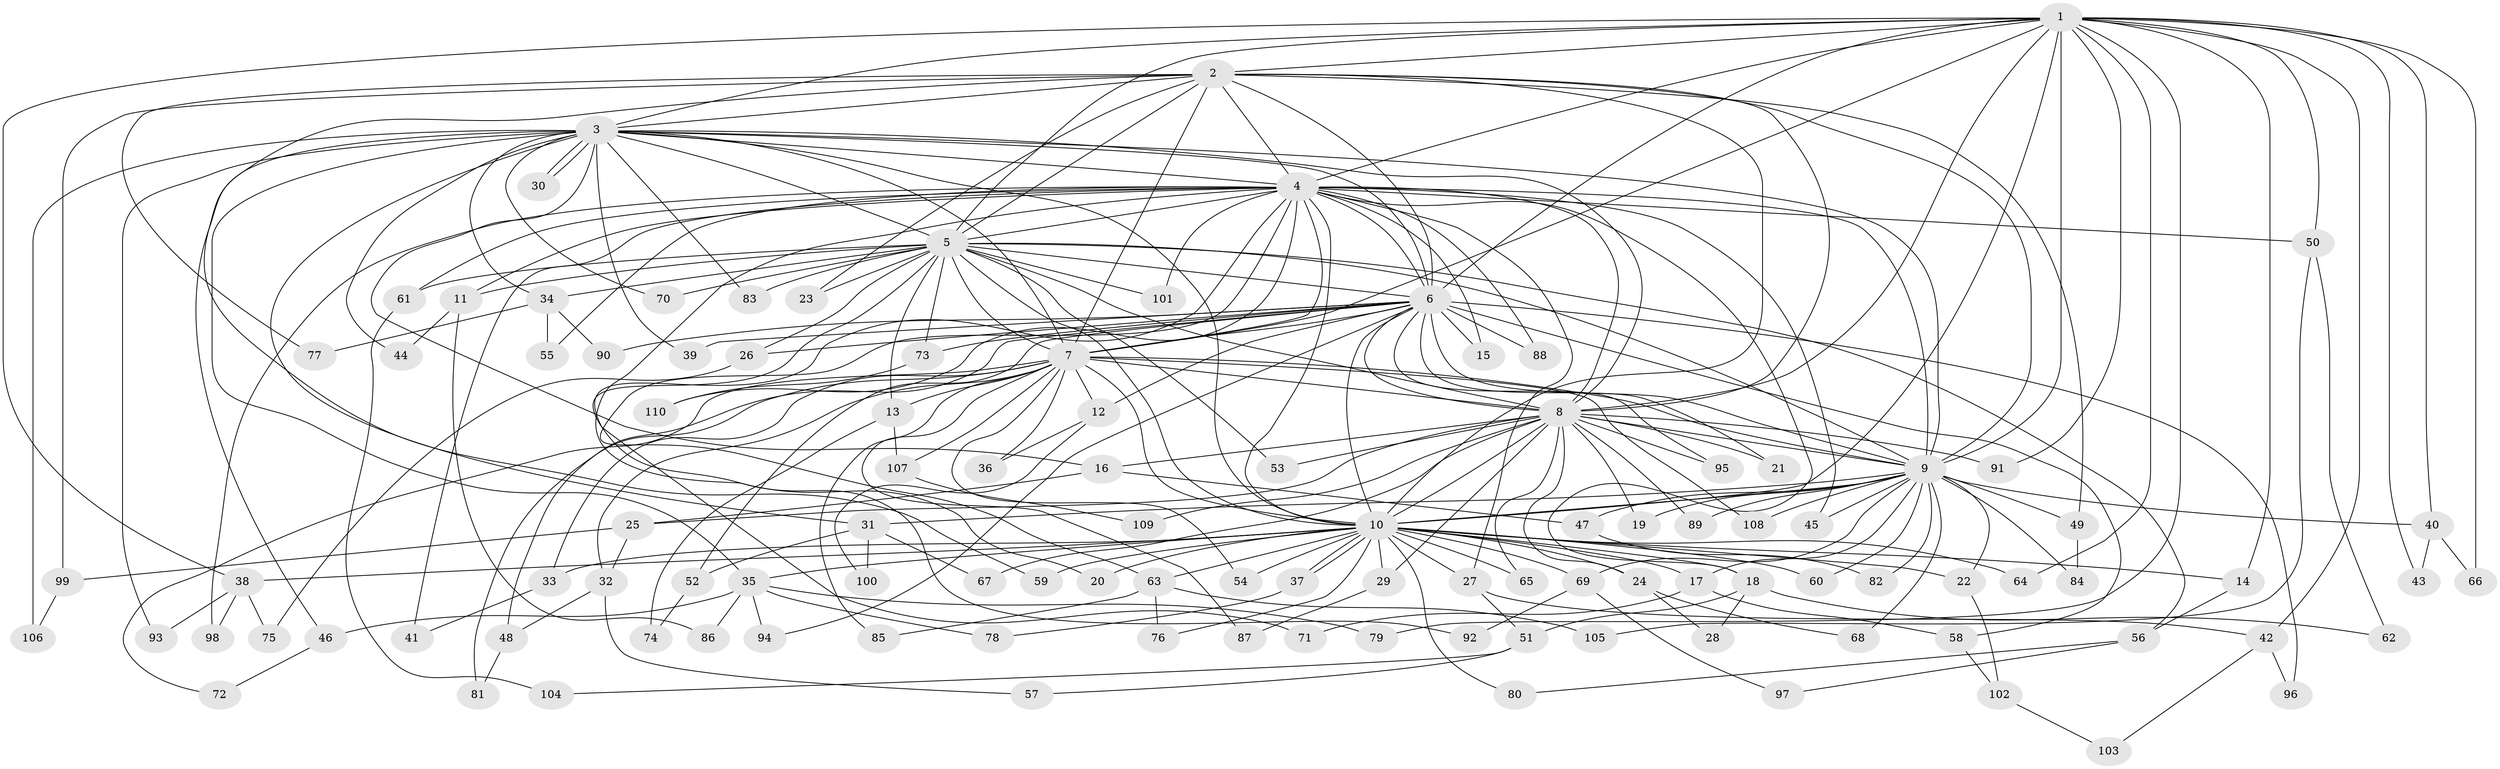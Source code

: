 // Generated by graph-tools (version 1.1) at 2025/49/03/09/25 03:49:41]
// undirected, 110 vertices, 245 edges
graph export_dot {
graph [start="1"]
  node [color=gray90,style=filled];
  1;
  2;
  3;
  4;
  5;
  6;
  7;
  8;
  9;
  10;
  11;
  12;
  13;
  14;
  15;
  16;
  17;
  18;
  19;
  20;
  21;
  22;
  23;
  24;
  25;
  26;
  27;
  28;
  29;
  30;
  31;
  32;
  33;
  34;
  35;
  36;
  37;
  38;
  39;
  40;
  41;
  42;
  43;
  44;
  45;
  46;
  47;
  48;
  49;
  50;
  51;
  52;
  53;
  54;
  55;
  56;
  57;
  58;
  59;
  60;
  61;
  62;
  63;
  64;
  65;
  66;
  67;
  68;
  69;
  70;
  71;
  72;
  73;
  74;
  75;
  76;
  77;
  78;
  79;
  80;
  81;
  82;
  83;
  84;
  85;
  86;
  87;
  88;
  89;
  90;
  91;
  92;
  93;
  94;
  95;
  96;
  97;
  98;
  99;
  100;
  101;
  102;
  103;
  104;
  105;
  106;
  107;
  108;
  109;
  110;
  1 -- 2;
  1 -- 3;
  1 -- 4;
  1 -- 5;
  1 -- 6;
  1 -- 7;
  1 -- 8;
  1 -- 9;
  1 -- 10;
  1 -- 14;
  1 -- 38;
  1 -- 40;
  1 -- 42;
  1 -- 43;
  1 -- 50;
  1 -- 64;
  1 -- 66;
  1 -- 79;
  1 -- 91;
  2 -- 3;
  2 -- 4;
  2 -- 5;
  2 -- 6;
  2 -- 7;
  2 -- 8;
  2 -- 9;
  2 -- 10;
  2 -- 23;
  2 -- 49;
  2 -- 59;
  2 -- 77;
  2 -- 99;
  3 -- 4;
  3 -- 5;
  3 -- 6;
  3 -- 7;
  3 -- 8;
  3 -- 9;
  3 -- 10;
  3 -- 16;
  3 -- 30;
  3 -- 30;
  3 -- 31;
  3 -- 34;
  3 -- 35;
  3 -- 39;
  3 -- 44;
  3 -- 46;
  3 -- 70;
  3 -- 83;
  3 -- 93;
  3 -- 106;
  4 -- 5;
  4 -- 6;
  4 -- 7;
  4 -- 8;
  4 -- 9;
  4 -- 10;
  4 -- 11;
  4 -- 15;
  4 -- 18;
  4 -- 20;
  4 -- 27;
  4 -- 41;
  4 -- 45;
  4 -- 50;
  4 -- 55;
  4 -- 61;
  4 -- 63;
  4 -- 71;
  4 -- 88;
  4 -- 98;
  4 -- 101;
  4 -- 110;
  5 -- 6;
  5 -- 7;
  5 -- 8;
  5 -- 9;
  5 -- 10;
  5 -- 11;
  5 -- 13;
  5 -- 23;
  5 -- 26;
  5 -- 34;
  5 -- 53;
  5 -- 56;
  5 -- 61;
  5 -- 70;
  5 -- 73;
  5 -- 83;
  5 -- 92;
  5 -- 101;
  6 -- 7;
  6 -- 8;
  6 -- 9;
  6 -- 10;
  6 -- 12;
  6 -- 15;
  6 -- 21;
  6 -- 26;
  6 -- 39;
  6 -- 48;
  6 -- 52;
  6 -- 58;
  6 -- 73;
  6 -- 88;
  6 -- 90;
  6 -- 94;
  6 -- 95;
  6 -- 96;
  7 -- 8;
  7 -- 9;
  7 -- 10;
  7 -- 12;
  7 -- 13;
  7 -- 32;
  7 -- 33;
  7 -- 36;
  7 -- 54;
  7 -- 72;
  7 -- 81;
  7 -- 85;
  7 -- 87;
  7 -- 107;
  7 -- 108;
  8 -- 9;
  8 -- 10;
  8 -- 16;
  8 -- 19;
  8 -- 21;
  8 -- 24;
  8 -- 25;
  8 -- 29;
  8 -- 53;
  8 -- 65;
  8 -- 67;
  8 -- 89;
  8 -- 91;
  8 -- 95;
  8 -- 109;
  9 -- 10;
  9 -- 17;
  9 -- 19;
  9 -- 22;
  9 -- 31;
  9 -- 40;
  9 -- 45;
  9 -- 47;
  9 -- 49;
  9 -- 60;
  9 -- 68;
  9 -- 69;
  9 -- 82;
  9 -- 84;
  9 -- 89;
  9 -- 108;
  10 -- 14;
  10 -- 17;
  10 -- 18;
  10 -- 20;
  10 -- 22;
  10 -- 24;
  10 -- 27;
  10 -- 29;
  10 -- 33;
  10 -- 35;
  10 -- 37;
  10 -- 37;
  10 -- 38;
  10 -- 54;
  10 -- 59;
  10 -- 60;
  10 -- 63;
  10 -- 64;
  10 -- 65;
  10 -- 69;
  10 -- 76;
  10 -- 80;
  11 -- 44;
  11 -- 86;
  12 -- 36;
  12 -- 100;
  13 -- 74;
  13 -- 107;
  14 -- 56;
  16 -- 25;
  16 -- 47;
  17 -- 58;
  17 -- 71;
  18 -- 28;
  18 -- 51;
  18 -- 62;
  22 -- 102;
  24 -- 28;
  24 -- 68;
  25 -- 32;
  25 -- 99;
  26 -- 75;
  27 -- 42;
  27 -- 51;
  29 -- 87;
  31 -- 52;
  31 -- 67;
  31 -- 100;
  32 -- 48;
  32 -- 57;
  33 -- 41;
  34 -- 55;
  34 -- 77;
  34 -- 90;
  35 -- 46;
  35 -- 78;
  35 -- 79;
  35 -- 86;
  35 -- 94;
  37 -- 78;
  38 -- 75;
  38 -- 93;
  38 -- 98;
  40 -- 43;
  40 -- 66;
  42 -- 96;
  42 -- 103;
  46 -- 72;
  47 -- 82;
  48 -- 81;
  49 -- 84;
  50 -- 62;
  50 -- 105;
  51 -- 57;
  51 -- 104;
  52 -- 74;
  56 -- 80;
  56 -- 97;
  58 -- 102;
  61 -- 104;
  63 -- 76;
  63 -- 85;
  63 -- 105;
  69 -- 92;
  69 -- 97;
  73 -- 110;
  99 -- 106;
  102 -- 103;
  107 -- 109;
}
